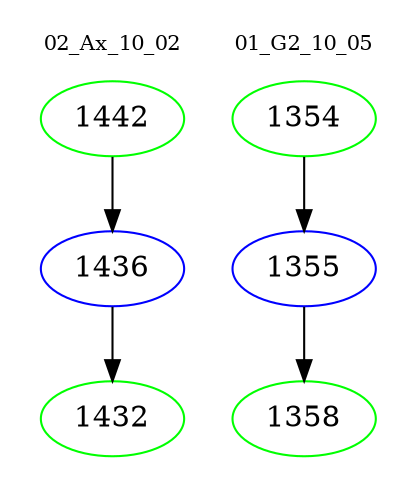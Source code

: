 digraph{
subgraph cluster_0 {
color = white
label = "02_Ax_10_02";
fontsize=10;
T0_1442 [label="1442", color="green"]
T0_1442 -> T0_1436 [color="black"]
T0_1436 [label="1436", color="blue"]
T0_1436 -> T0_1432 [color="black"]
T0_1432 [label="1432", color="green"]
}
subgraph cluster_1 {
color = white
label = "01_G2_10_05";
fontsize=10;
T1_1354 [label="1354", color="green"]
T1_1354 -> T1_1355 [color="black"]
T1_1355 [label="1355", color="blue"]
T1_1355 -> T1_1358 [color="black"]
T1_1358 [label="1358", color="green"]
}
}
